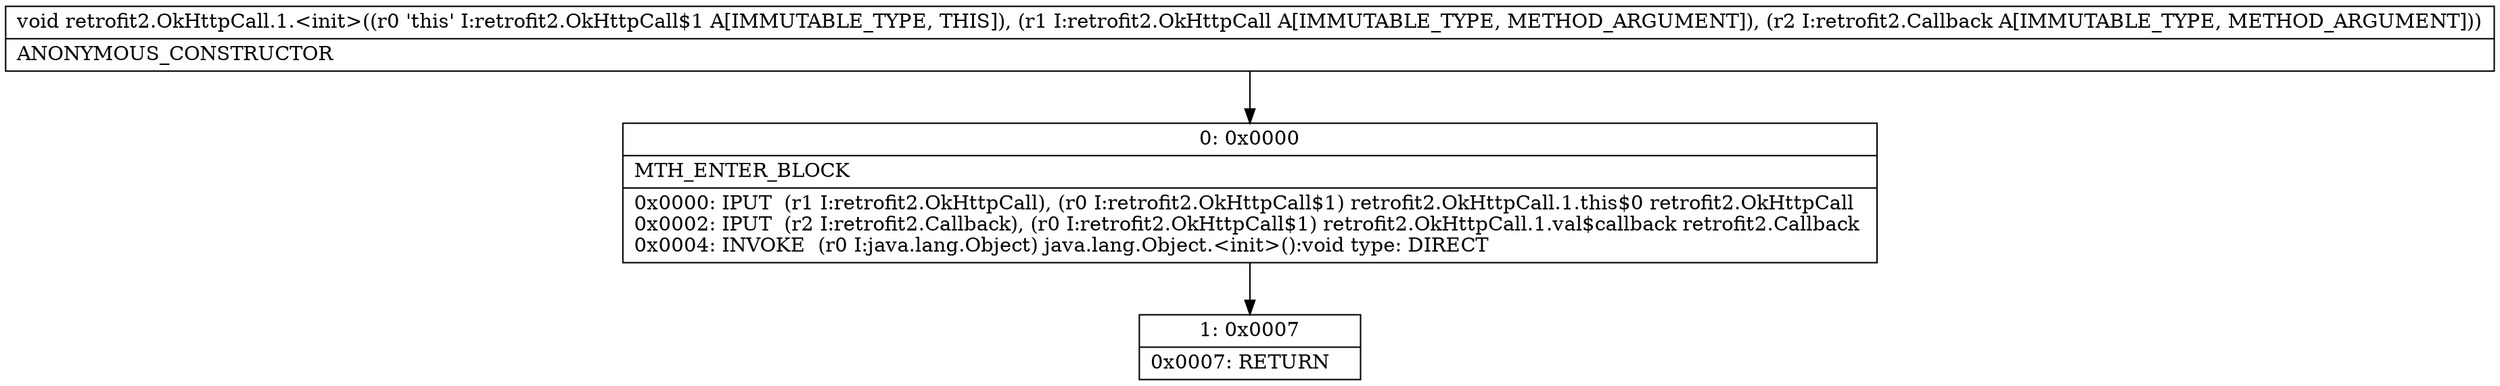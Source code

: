 digraph "CFG forretrofit2.OkHttpCall.1.\<init\>(Lretrofit2\/OkHttpCall;Lretrofit2\/Callback;)V" {
Node_0 [shape=record,label="{0\:\ 0x0000|MTH_ENTER_BLOCK\l|0x0000: IPUT  (r1 I:retrofit2.OkHttpCall), (r0 I:retrofit2.OkHttpCall$1) retrofit2.OkHttpCall.1.this$0 retrofit2.OkHttpCall \l0x0002: IPUT  (r2 I:retrofit2.Callback), (r0 I:retrofit2.OkHttpCall$1) retrofit2.OkHttpCall.1.val$callback retrofit2.Callback \l0x0004: INVOKE  (r0 I:java.lang.Object) java.lang.Object.\<init\>():void type: DIRECT \l}"];
Node_1 [shape=record,label="{1\:\ 0x0007|0x0007: RETURN   \l}"];
MethodNode[shape=record,label="{void retrofit2.OkHttpCall.1.\<init\>((r0 'this' I:retrofit2.OkHttpCall$1 A[IMMUTABLE_TYPE, THIS]), (r1 I:retrofit2.OkHttpCall A[IMMUTABLE_TYPE, METHOD_ARGUMENT]), (r2 I:retrofit2.Callback A[IMMUTABLE_TYPE, METHOD_ARGUMENT]))  | ANONYMOUS_CONSTRUCTOR\l}"];
MethodNode -> Node_0;
Node_0 -> Node_1;
}

